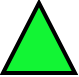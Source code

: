 <mxfile version="26.0.3">
  <diagram name="Page-1" id="ZyMLLjlUWW4S6w9JcPHk">
    <mxGraphModel dx="1026" dy="656" grid="1" gridSize="10" guides="1" tooltips="1" connect="1" arrows="1" fold="1" page="1" pageScale="1" pageWidth="827" pageHeight="1169" math="0" shadow="0">
      <root>
        <mxCell id="0" />
        <mxCell id="1" parent="0" />
        <mxCell id="2CTS03ZT6Q_mQRRMgKK2-1" value="" style="triangle;whiteSpace=wrap;html=1;rotation=-90;fillColor=#12F534;strokeColor=#000000;strokeWidth=2;" vertex="1" parent="1">
          <mxGeometry x="414" y="210" width="35" height="36" as="geometry" />
        </mxCell>
      </root>
    </mxGraphModel>
  </diagram>
</mxfile>
